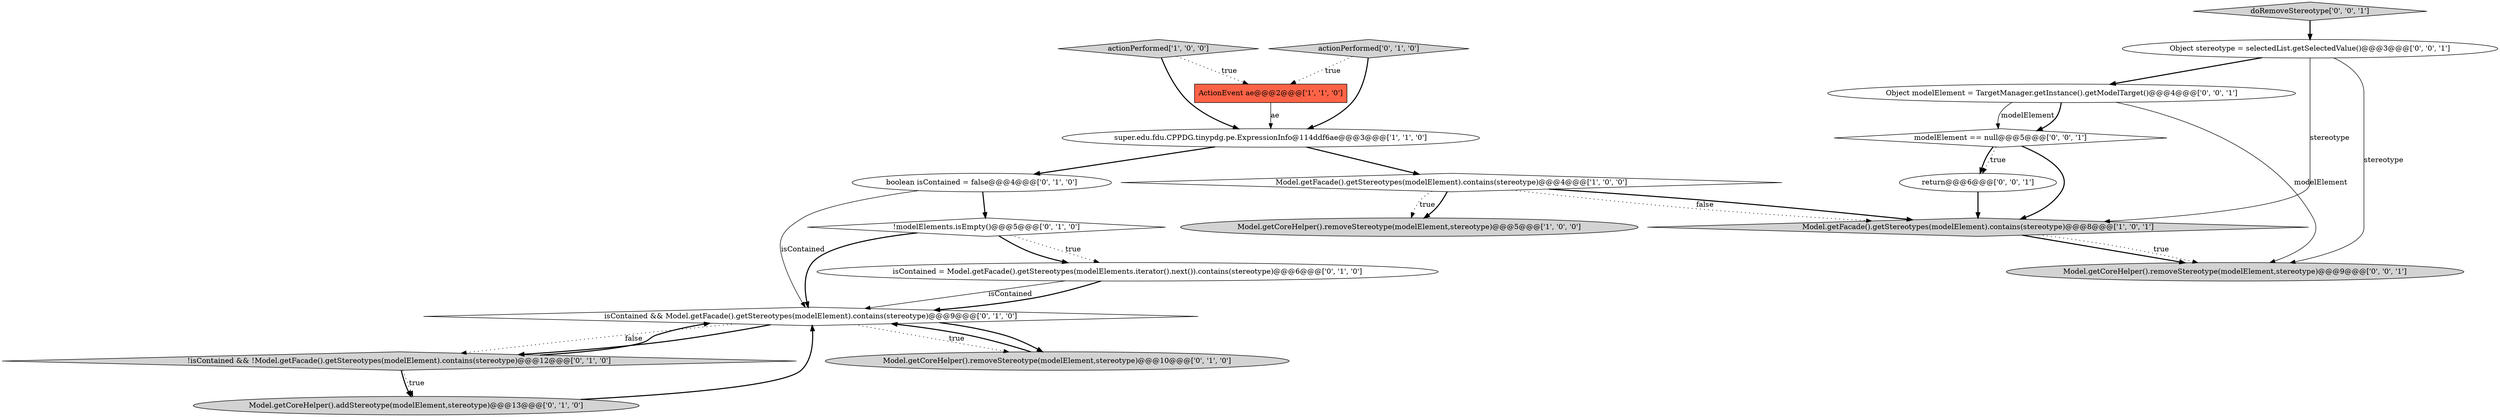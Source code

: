 digraph {
3 [style = filled, label = "actionPerformed['1', '0', '0']", fillcolor = lightgray, shape = diamond image = "AAA0AAABBB1BBB"];
2 [style = filled, label = "Model.getFacade().getStereotypes(modelElement).contains(stereotype)@@@8@@@['1', '0', '1']", fillcolor = lightgray, shape = diamond image = "AAA0AAABBB1BBB"];
7 [style = filled, label = "isContained && Model.getFacade().getStereotypes(modelElement).contains(stereotype)@@@9@@@['0', '1', '0']", fillcolor = white, shape = diamond image = "AAA1AAABBB2BBB"];
8 [style = filled, label = "!isContained && !Model.getFacade().getStereotypes(modelElement).contains(stereotype)@@@12@@@['0', '1', '0']", fillcolor = lightgray, shape = diamond image = "AAA1AAABBB2BBB"];
0 [style = filled, label = "Model.getFacade().getStereotypes(modelElement).contains(stereotype)@@@4@@@['1', '0', '0']", fillcolor = white, shape = diamond image = "AAA0AAABBB1BBB"];
9 [style = filled, label = "isContained = Model.getFacade().getStereotypes(modelElements.iterator().next()).contains(stereotype)@@@6@@@['0', '1', '0']", fillcolor = white, shape = ellipse image = "AAA1AAABBB2BBB"];
11 [style = filled, label = "Model.getCoreHelper().removeStereotype(modelElement,stereotype)@@@10@@@['0', '1', '0']", fillcolor = lightgray, shape = ellipse image = "AAA1AAABBB2BBB"];
13 [style = filled, label = "Model.getCoreHelper().addStereotype(modelElement,stereotype)@@@13@@@['0', '1', '0']", fillcolor = lightgray, shape = ellipse image = "AAA0AAABBB2BBB"];
4 [style = filled, label = "ActionEvent ae@@@2@@@['1', '1', '0']", fillcolor = tomato, shape = box image = "AAA0AAABBB1BBB"];
17 [style = filled, label = "return@@@6@@@['0', '0', '1']", fillcolor = white, shape = ellipse image = "AAA0AAABBB3BBB"];
10 [style = filled, label = "!modelElements.isEmpty()@@@5@@@['0', '1', '0']", fillcolor = white, shape = diamond image = "AAA0AAABBB2BBB"];
18 [style = filled, label = "doRemoveStereotype['0', '0', '1']", fillcolor = lightgray, shape = diamond image = "AAA0AAABBB3BBB"];
14 [style = filled, label = "Object modelElement = TargetManager.getInstance().getModelTarget()@@@4@@@['0', '0', '1']", fillcolor = white, shape = ellipse image = "AAA0AAABBB3BBB"];
6 [style = filled, label = "actionPerformed['0', '1', '0']", fillcolor = lightgray, shape = diamond image = "AAA0AAABBB2BBB"];
12 [style = filled, label = "boolean isContained = false@@@4@@@['0', '1', '0']", fillcolor = white, shape = ellipse image = "AAA0AAABBB2BBB"];
5 [style = filled, label = "Model.getCoreHelper().removeStereotype(modelElement,stereotype)@@@5@@@['1', '0', '0']", fillcolor = lightgray, shape = ellipse image = "AAA0AAABBB1BBB"];
1 [style = filled, label = "super.edu.fdu.CPPDG.tinypdg.pe.ExpressionInfo@114ddf6ae@@@3@@@['1', '1', '0']", fillcolor = white, shape = ellipse image = "AAA0AAABBB1BBB"];
15 [style = filled, label = "modelElement == null@@@5@@@['0', '0', '1']", fillcolor = white, shape = diamond image = "AAA0AAABBB3BBB"];
16 [style = filled, label = "Object stereotype = selectedList.getSelectedValue()@@@3@@@['0', '0', '1']", fillcolor = white, shape = ellipse image = "AAA0AAABBB3BBB"];
19 [style = filled, label = "Model.getCoreHelper().removeStereotype(modelElement,stereotype)@@@9@@@['0', '0', '1']", fillcolor = lightgray, shape = ellipse image = "AAA0AAABBB3BBB"];
15->17 [style = dotted, label="true"];
4->1 [style = solid, label="ae"];
7->8 [style = bold, label=""];
13->7 [style = bold, label=""];
0->2 [style = dotted, label="false"];
10->9 [style = bold, label=""];
1->12 [style = bold, label=""];
15->17 [style = bold, label=""];
14->15 [style = solid, label="modelElement"];
16->19 [style = solid, label="stereotype"];
16->2 [style = solid, label="stereotype"];
7->11 [style = bold, label=""];
15->2 [style = bold, label=""];
3->1 [style = bold, label=""];
7->11 [style = dotted, label="true"];
11->7 [style = bold, label=""];
0->5 [style = dotted, label="true"];
12->7 [style = solid, label="isContained"];
12->10 [style = bold, label=""];
6->4 [style = dotted, label="true"];
10->7 [style = bold, label=""];
2->19 [style = bold, label=""];
9->7 [style = solid, label="isContained"];
3->4 [style = dotted, label="true"];
16->14 [style = bold, label=""];
18->16 [style = bold, label=""];
8->13 [style = bold, label=""];
14->19 [style = solid, label="modelElement"];
7->8 [style = dotted, label="false"];
8->7 [style = bold, label=""];
0->2 [style = bold, label=""];
0->5 [style = bold, label=""];
14->15 [style = bold, label=""];
2->19 [style = dotted, label="true"];
6->1 [style = bold, label=""];
10->9 [style = dotted, label="true"];
17->2 [style = bold, label=""];
1->0 [style = bold, label=""];
8->13 [style = dotted, label="true"];
9->7 [style = bold, label=""];
}
